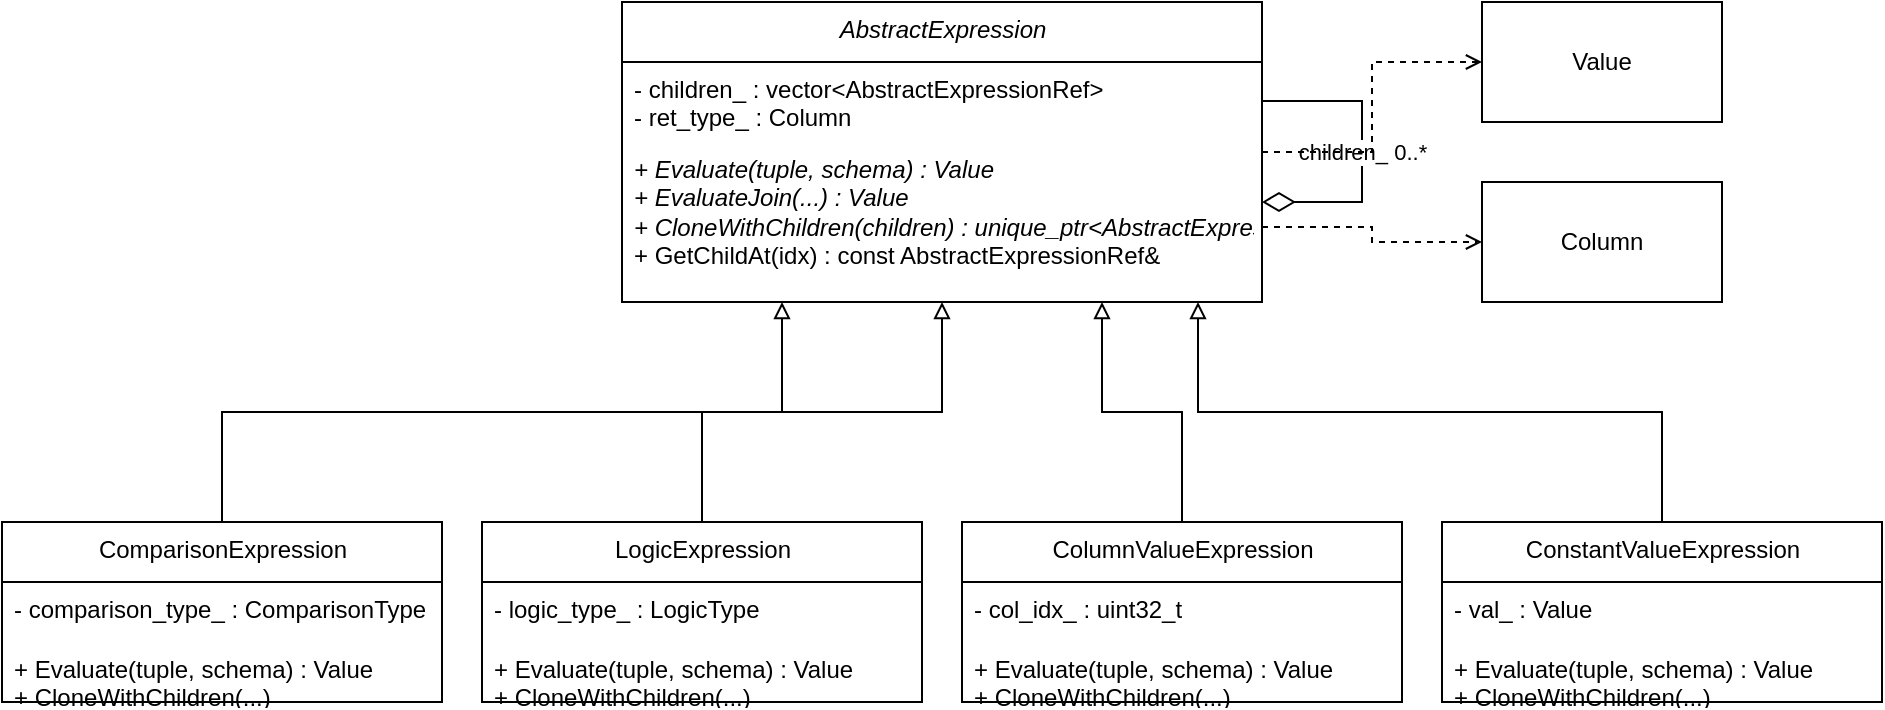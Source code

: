 <mxfile version="24.6.4" type="embed">
  <diagram name="Page-1" id="aBcDeFg-12345">
    <mxGraphModel dx="1434" dy="746" grid="1" gridSize="10" guides="1" tooltips="1" connect="1" arrows="1" fold="1" page="1" pageScale="1" pageWidth="1100" pageHeight="850" math="0" shadow="0">
      <root>
        <mxCell id="0" />
        <mxCell id="1" parent="0" />
        <mxCell id="AbstractExpression" value="&lt;i&gt;AbstractExpression&lt;/i&gt;" style="swimlane;fontStyle=0;align=center;verticalAlign=top;childLayout=stackLayout;horizontal=1;startSize=30;horizontalStack=0;resizeParent=1;resizeParentMax=0;resizeLast=0;collapsible=0;marginBottom=0;html=1;" parent="1" vertex="1">
          <mxGeometry x="350" y="40" width="320" height="150" as="geometry" />
        </mxCell>
        <mxCell id="AbstractExpression_Fields" value="- children_ : vector&amp;lt;AbstractExpressionRef&amp;gt;&lt;br&gt;- ret_type_ : Column" style="text;strokeColor=none;fillColor=none;align=left;verticalAlign=top;spacingLeft=4;spacingRight=4;overflow=hidden;rotatable=0;points=[[0,0.5],[1,0.5]];portConstraint=eastwest;html=1;" parent="AbstractExpression" vertex="1">
          <mxGeometry y="30" width="320" height="40" as="geometry" />
        </mxCell>
        <mxCell id="AbstractExpression_Methods" value="&lt;i&gt;+ Evaluate(tuple, schema) : Value&lt;/i&gt;&lt;br&gt;&lt;i&gt;+ EvaluateJoin(...) : Value&lt;/i&gt;&lt;br&gt;&lt;i&gt;+ CloneWithChildren(children) : unique_ptr&amp;lt;AbstractExpression&amp;gt;&lt;/i&gt;&lt;br&gt;+ GetChildAt(idx) : const AbstractExpressionRef&amp;amp;" style="text;strokeColor=none;fillColor=none;align=left;verticalAlign=top;spacingLeft=4;spacingRight=4;overflow=hidden;rotatable=0;points=[[0,0.5],[1,0.5]];portConstraint=eastwest;html=1;" parent="AbstractExpression" vertex="1">
          <mxGeometry y="70" width="320" height="80" as="geometry" />
        </mxCell>
        <mxCell id="ComparisonExpression" value="ComparisonExpression" style="swimlane;fontStyle=0;align=center;verticalAlign=top;childLayout=stackLayout;horizontal=1;startSize=30;horizontalStack=0;resizeParent=1;resizeParentMax=0;resizeLast=0;collapsible=0;marginBottom=0;html=1;" parent="1" vertex="1">
          <mxGeometry x="40" y="300" width="220" height="90" as="geometry" />
        </mxCell>
        <mxCell id="ComparisonExpression_Fields" value="- comparison_type_ : ComparisonType" style="text;strokeColor=none;fillColor=none;align=left;verticalAlign=top;spacingLeft=4;spacingRight=4;overflow=hidden;rotatable=0;points=[[0,0.5],[1,0.5]];portConstraint=eastwest;html=1;" parent="ComparisonExpression" vertex="1">
          <mxGeometry y="30" width="220" height="30" as="geometry" />
        </mxCell>
        <mxCell id="ComparisonExpression_Methods" value="+ Evaluate(tuple, schema) : Value&lt;br&gt;+ CloneWithChildren(...)" style="text;strokeColor=none;fillColor=none;align=left;verticalAlign=top;spacingLeft=4;spacingRight=4;overflow=hidden;rotatable=0;points=[[0,0.5],[1,0.5]];portConstraint=eastwest;html=1;" parent="ComparisonExpression" vertex="1">
          <mxGeometry y="60" width="220" height="30" as="geometry" />
        </mxCell>
        <mxCell id="LogicExpression" value="LogicExpression" style="swimlane;fontStyle=0;align=center;verticalAlign=top;childLayout=stackLayout;horizontal=1;startSize=30;horizontalStack=0;resizeParent=1;resizeParentMax=0;resizeLast=0;collapsible=0;marginBottom=0;html=1;" parent="1" vertex="1">
          <mxGeometry x="280" y="300" width="220" height="90" as="geometry" />
        </mxCell>
        <mxCell id="LogicExpression_Fields" value="- logic_type_ : LogicType" style="text;strokeColor=none;fillColor=none;align=left;verticalAlign=top;spacingLeft=4;spacingRight=4;overflow=hidden;rotatable=0;points=[[0,0.5],[1,0.5]];portConstraint=eastwest;html=1;" parent="LogicExpression" vertex="1">
          <mxGeometry y="30" width="220" height="30" as="geometry" />
        </mxCell>
        <mxCell id="LogicExpression_Methods" value="+ Evaluate(tuple, schema) : Value&lt;br&gt;+ CloneWithChildren(...)" style="text;strokeColor=none;fillColor=none;align=left;verticalAlign=top;spacingLeft=4;spacingRight=4;overflow=hidden;rotatable=0;points=[[0,0.5],[1,0.5]];portConstraint=eastwest;html=1;" parent="LogicExpression" vertex="1">
          <mxGeometry y="60" width="220" height="30" as="geometry" />
        </mxCell>
        <mxCell id="ColumnValueExpression" value="ColumnValueExpression" style="swimlane;fontStyle=0;align=center;verticalAlign=top;childLayout=stackLayout;horizontal=1;startSize=30;horizontalStack=0;resizeParent=1;resizeParentMax=0;resizeLast=0;collapsible=0;marginBottom=0;html=1;" parent="1" vertex="1">
          <mxGeometry x="520" y="300" width="220" height="90" as="geometry" />
        </mxCell>
        <mxCell id="ColumnValueExpression_Fields" value="- col_idx_ : uint32_t" style="text;strokeColor=none;fillColor=none;align=left;verticalAlign=top;spacingLeft=4;spacingRight=4;overflow=hidden;rotatable=0;points=[[0,0.5],[1,0.5]];portConstraint=eastwest;html=1;" parent="ColumnValueExpression" vertex="1">
          <mxGeometry y="30" width="220" height="30" as="geometry" />
        </mxCell>
        <mxCell id="ColumnValueExpression_Methods" value="+ Evaluate(tuple, schema) : Value&lt;br&gt;+ CloneWithChildren(...)" style="text;strokeColor=none;fillColor=none;align=left;verticalAlign=top;spacingLeft=4;spacingRight=4;overflow=hidden;rotatable=0;points=[[0,0.5],[1,0.5]];portConstraint=eastwest;html=1;" parent="ColumnValueExpression" vertex="1">
          <mxGeometry y="60" width="220" height="30" as="geometry" />
        </mxCell>
        <mxCell id="ConstantValueExpression" value="ConstantValueExpression" style="swimlane;fontStyle=0;align=center;verticalAlign=top;childLayout=stackLayout;horizontal=1;startSize=30;horizontalStack=0;resizeParent=1;resizeParentMax=0;resizeLast=0;collapsible=0;marginBottom=0;html=1;" parent="1" vertex="1">
          <mxGeometry x="760" y="300" width="220" height="90" as="geometry" />
        </mxCell>
        <mxCell id="ConstantValueExpression_Fields" value="- val_ : Value" style="text;strokeColor=none;fillColor=none;align=left;verticalAlign=top;spacingLeft=4;spacingRight=4;overflow=hidden;rotatable=0;points=[[0,0.5],[1,0.5]];portConstraint=eastwest;html=1;" parent="ConstantValueExpression" vertex="1">
          <mxGeometry y="30" width="220" height="30" as="geometry" />
        </mxCell>
        <mxCell id="ConstantValueExpression_Methods" value="+ Evaluate(tuple, schema) : Value&lt;br&gt;+ CloneWithChildren(...)" style="text;strokeColor=none;fillColor=none;align=left;verticalAlign=top;spacingLeft=4;spacingRight=4;overflow=hidden;rotatable=0;points=[[0,0.5],[1,0.5]];portConstraint=eastwest;html=1;" parent="ConstantValueExpression" vertex="1">
          <mxGeometry y="60" width="220" height="30" as="geometry" />
        </mxCell>
        <mxCell id="Inheritance_Comparison" style="edgeStyle=orthogonalEdgeStyle;rounded=0;orthogonalLoop=1;jettySize=auto;html=1;exitX=0.5;exitY=0;exitDx=0;exitDy=0;entryX=0.25;entryY=1;entryDx=0;entryDy=0;endArrow=block;endFill=0;" edge="1" parent="1" source="ComparisonExpression" target="AbstractExpression">
          <mxGeometry relative="1" as="geometry" />
        </mxCell>
        <mxCell id="Inheritance_Logic" style="edgeStyle=orthogonalEdgeStyle;rounded=0;orthogonalLoop=1;jettySize=auto;html=1;exitX=0.5;exitY=0;exitDx=0;exitDy=0;entryX=0.5;entryY=1;entryDx=0;entryDy=0;endArrow=block;endFill=0;" edge="1" parent="1" source="LogicExpression" target="AbstractExpression">
          <mxGeometry relative="1" as="geometry" />
        </mxCell>
        <mxCell id="Inheritance_ColumnValue" style="edgeStyle=orthogonalEdgeStyle;rounded=0;orthogonalLoop=1;jettySize=auto;html=1;exitX=0.5;exitY=0;exitDx=0;exitDy=0;entryX=0.75;entryY=1;entryDx=0;entryDy=0;endArrow=block;endFill=0;" edge="1" parent="1" source="ColumnValueExpression" target="AbstractExpression">
          <mxGeometry relative="1" as="geometry" />
        </mxCell>
        <mxCell id="Inheritance_ConstantValue" style="edgeStyle=orthogonalEdgeStyle;rounded=0;orthogonalLoop=1;jettySize=auto;html=1;exitX=0.5;exitY=0;exitDx=0;exitDy=0;entryX=0.9;entryY=1;entryDx=0;entryDy=0;endArrow=block;endFill=0;" edge="1" parent="1" source="ConstantValueExpression" target="AbstractExpression">
          <mxGeometry relative="1" as="geometry">
            <mxPoint x="870" y="250" as="sourcePoint" />
            <mxPoint x="625" y="190" as="targetPoint" />
          </mxGeometry>
        </mxCell>
        <mxCell id="Aggregation_Children" value="children_ 0..*" style="edgeStyle=orthogonalEdgeStyle;rounded=0;orthogonalLoop=1;jettySize=auto;html=1;exitX=1;exitY=0.33;exitDx=0;exitDy=0;endArrow=diamondThin;endFill=0;endSize=14;startFill=0;" edge="1" parent="1" source="AbstractExpression" target="AbstractExpression">
          <mxGeometry width="100" height="100" relative="1" as="geometry">
            <mxPoint x="680" y="100" as="sourcePoint" />
            <mxPoint x="780" y="100" as="targetPoint" />
            <Array as="points">
              <mxPoint x="720" y="90" />
              <mxPoint x="720" y="140" />
            </Array>
          </mxGeometry>
        </mxCell>
        <mxCell id="Value" value="Value" style="rounded=0;whiteSpace=wrap;html=1;" vertex="1" parent="1">
          <mxGeometry x="780" y="40" width="120" height="60" as="geometry" />
        </mxCell>
        <mxCell id="Column" value="Column" style="rounded=0;whiteSpace=wrap;html=1;" vertex="1" parent="1">
          <mxGeometry x="780" y="130" width="120" height="60" as="geometry" />
        </mxCell>
        <mxCell id="Dependency_Value" style="edgeStyle=orthogonalEdgeStyle;rounded=0;orthogonalLoop=1;jettySize=auto;html=1;exitX=1;exitY=0.5;exitDx=0;exitDy=0;entryX=0;entryY=0.5;entryDx=0;entryDy=0;dashed=1;endArrow=open;" edge="1" parent="1" source="AbstractExpression" target="Value">
          <mxGeometry relative="1" as="geometry" />
        </mxCell>
        <mxCell id="Dependency_Column" style="edgeStyle=orthogonalEdgeStyle;rounded=0;orthogonalLoop=1;jettySize=auto;html=1;exitX=1;exitY=0.75;exitDx=0;exitDy=0;entryX=0;entryY=0.5;entryDx=0;entryDy=0;dashed=1;endArrow=open;" edge="1" parent="1" source="AbstractExpression" target="Column">
          <mxGeometry relative="1" as="geometry" />
        </mxCell>
      </root>
    </mxGraphModel>
  </diagram>
</mxfile>